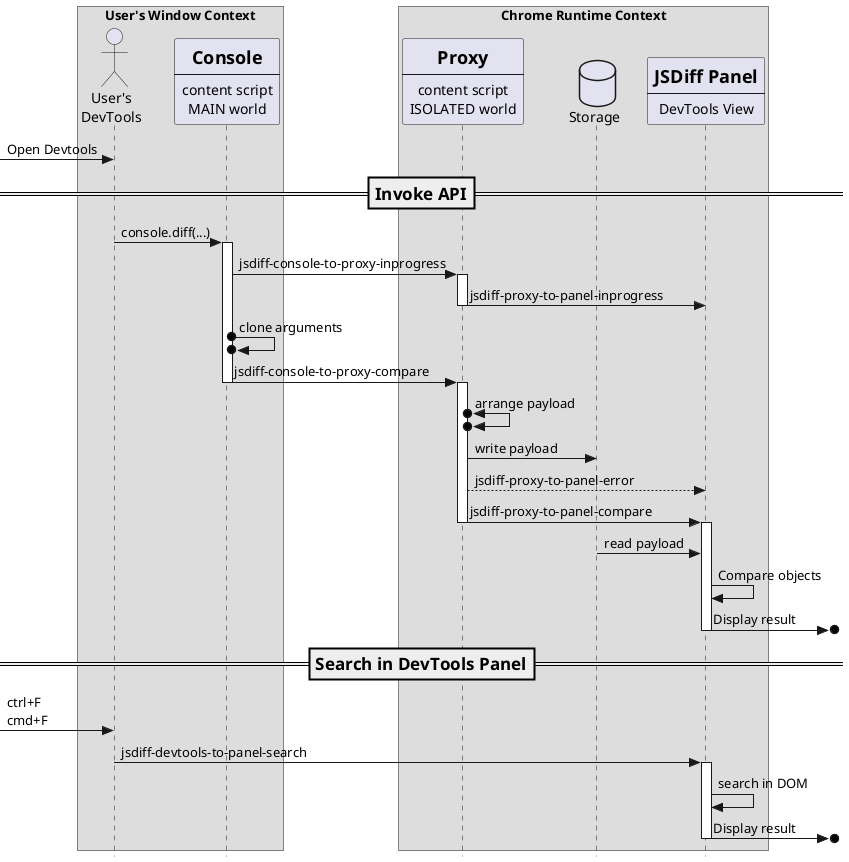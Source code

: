 @startuml Design
skinparam style strictuml

box "User's Window Context"
actor "User's\nDevTools" as User
participant Console [
  =Console
  ----
  content script
  MAIN world
]
end box
box "Chrome Runtime Context"
participant Proxy [
  =Proxy
  ----
  content script
  ISOLATED world
]
database Storage
participant Panel [
  =JSDiff Panel
  ----
  DevTools View
]
end box

[-> User: Open Devtools
=== Invoke API ==

User -> Console: console.diff(...)

activate Console
Console -> Proxy: jsdiff-console-to-proxy-inprogress
activate Proxy
  Proxy -> Panel: jsdiff-proxy-to-panel-inprogress
deactivate Proxy
Console o->o Console: clone arguments
Console -> Proxy: jsdiff-console-to-proxy-compare
deactivate Console

activate Proxy
Proxy o<->o Proxy: arrange payload
Proxy -> Storage: write payload
Proxy --> Panel: jsdiff-proxy-to-panel-error
Proxy -> Panel: jsdiff-proxy-to-panel-compare
deactivate Proxy

activate Panel
Storage -> Panel: read payload
Panel -> Panel: Compare objects
Panel ->o]: Display result
deactivate Panel

=== Search in DevTools Panel ==
[-> User: ctrl+F\ncmd+F
User -> Panel: jsdiff-devtools-to-panel-search
activate Panel
Panel -> Panel: search in DOM
Panel ->o]: Display result
deactivate Panel

@enduml
